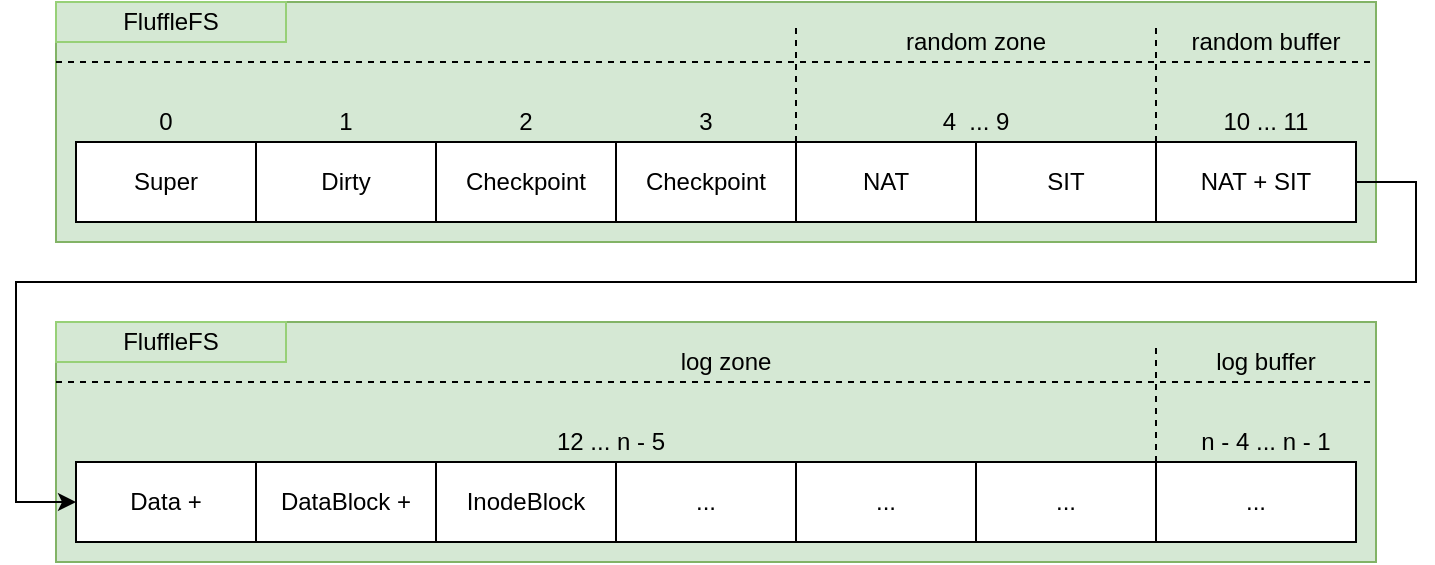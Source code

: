 <mxfile version="20.0.1" type="device"><diagram id="KccikMxwdwWxa0a3TGV7" name="Page-1"><mxGraphModel dx="935" dy="482" grid="1" gridSize="10" guides="1" tooltips="1" connect="1" arrows="1" fold="1" page="1" pageScale="1" pageWidth="850" pageHeight="1100" math="0" shadow="0"><root><mxCell id="0"/><mxCell id="1" parent="0"/><mxCell id="22Cx5AgFyQwF5HAPyph6-3" value="" style="rounded=0;whiteSpace=wrap;html=1;fillColor=#d5e8d4;strokeColor=#82b366;" parent="1" vertex="1"><mxGeometry x="80" y="270" width="660" height="120" as="geometry"/></mxCell><mxCell id="22Cx5AgFyQwF5HAPyph6-1" value="Checkpoint" style="rounded=0;whiteSpace=wrap;html=1;" parent="1" vertex="1"><mxGeometry x="360" y="340" width="90" height="40" as="geometry"/></mxCell><mxCell id="22Cx5AgFyQwF5HAPyph6-5" value="FluffleFS" style="text;html=1;fillColor=none;align=center;verticalAlign=middle;whiteSpace=wrap;rounded=0;strokeColor=#97D077;" parent="1" vertex="1"><mxGeometry x="80" y="270" width="115" height="20" as="geometry"/></mxCell><mxCell id="22Cx5AgFyQwF5HAPyph6-31" value="&lt;div&gt;Dirty&lt;/div&gt;" style="rounded=0;whiteSpace=wrap;html=1;" parent="1" vertex="1"><mxGeometry x="180" y="340" width="90" height="40" as="geometry"/></mxCell><mxCell id="22Cx5AgFyQwF5HAPyph6-73" value="" style="endArrow=none;dashed=1;html=1;rounded=0;entryX=1;entryY=1;entryDx=0;entryDy=0;" parent="1" target="xGv9lqLtM6ohsQqqjF4z-9" edge="1"><mxGeometry width="50" height="50" relative="1" as="geometry"><mxPoint x="80" y="300" as="sourcePoint"/><mxPoint x="720" y="300" as="targetPoint"/></mxGeometry></mxCell><mxCell id="22Cx5AgFyQwF5HAPyph6-74" value="" style="endArrow=none;dashed=1;html=1;rounded=0;exitX=0;exitY=0;exitDx=0;exitDy=0;entryX=0;entryY=0;entryDx=0;entryDy=0;" parent="1" source="xGv9lqLtM6ohsQqqjF4z-10" target="22Cx5AgFyQwF5HAPyph6-75" edge="1"><mxGeometry width="50" height="50" relative="1" as="geometry"><mxPoint x="449.43" y="330" as="sourcePoint"/><mxPoint x="449" y="300" as="targetPoint"/><Array as="points"><mxPoint x="450" y="320"/></Array></mxGeometry></mxCell><mxCell id="22Cx5AgFyQwF5HAPyph6-75" value="random zone" style="text;html=1;strokeColor=none;fillColor=none;align=center;verticalAlign=middle;whiteSpace=wrap;rounded=0;" parent="1" vertex="1"><mxGeometry x="450" y="280" width="180" height="20" as="geometry"/></mxCell><mxCell id="xGv9lqLtM6ohsQqqjF4z-1" value="Checkpoint" style="rounded=0;whiteSpace=wrap;html=1;" parent="1" vertex="1"><mxGeometry x="270" y="340" width="90" height="40" as="geometry"/></mxCell><mxCell id="xGv9lqLtM6ohsQqqjF4z-2" value="Super" style="rounded=0;whiteSpace=wrap;html=1;" parent="1" vertex="1"><mxGeometry x="90" y="340" width="90" height="40" as="geometry"/></mxCell><mxCell id="xGv9lqLtM6ohsQqqjF4z-4" value="0" style="text;html=1;strokeColor=none;fillColor=none;align=center;verticalAlign=middle;whiteSpace=wrap;rounded=0;" parent="1" vertex="1"><mxGeometry x="95" y="320" width="80" height="20" as="geometry"/></mxCell><mxCell id="xGv9lqLtM6ohsQqqjF4z-5" value="1" style="text;html=1;strokeColor=none;fillColor=none;align=center;verticalAlign=middle;whiteSpace=wrap;rounded=0;" parent="1" vertex="1"><mxGeometry x="185" y="320" width="80" height="20" as="geometry"/></mxCell><mxCell id="xGv9lqLtM6ohsQqqjF4z-6" value="2" style="text;html=1;strokeColor=none;fillColor=none;align=center;verticalAlign=middle;whiteSpace=wrap;rounded=0;" parent="1" vertex="1"><mxGeometry x="275" y="320" width="80" height="20" as="geometry"/></mxCell><mxCell id="xGv9lqLtM6ohsQqqjF4z-7" value="3" style="text;html=1;strokeColor=none;fillColor=none;align=center;verticalAlign=middle;whiteSpace=wrap;rounded=0;" parent="1" vertex="1"><mxGeometry x="365" y="320" width="80" height="20" as="geometry"/></mxCell><mxCell id="xGv9lqLtM6ohsQqqjF4z-8" value="" style="endArrow=none;dashed=1;html=1;rounded=0;entryX=0;entryY=0;entryDx=0;entryDy=0;exitX=1;exitY=0;exitDx=0;exitDy=0;" parent="1" source="xGv9lqLtM6ohsQqqjF4z-11" target="xGv9lqLtM6ohsQqqjF4z-9" edge="1"><mxGeometry width="50" height="50" relative="1" as="geometry"><mxPoint x="640.43" y="330" as="sourcePoint"/><mxPoint x="640" y="300" as="targetPoint"/><Array as="points"><mxPoint x="630" y="320"/></Array></mxGeometry></mxCell><mxCell id="xGv9lqLtM6ohsQqqjF4z-9" value="random buffer" style="text;html=1;strokeColor=none;fillColor=none;align=center;verticalAlign=middle;whiteSpace=wrap;rounded=0;" parent="1" vertex="1"><mxGeometry x="630" y="280" width="110" height="20" as="geometry"/></mxCell><mxCell id="xGv9lqLtM6ohsQqqjF4z-10" value="NAT" style="rounded=0;whiteSpace=wrap;html=1;" parent="1" vertex="1"><mxGeometry x="450" y="340" width="90" height="40" as="geometry"/></mxCell><mxCell id="xGv9lqLtM6ohsQqqjF4z-11" value="SIT" style="rounded=0;whiteSpace=wrap;html=1;" parent="1" vertex="1"><mxGeometry x="540" y="340" width="90" height="40" as="geometry"/></mxCell><mxCell id="xGv9lqLtM6ohsQqqjF4z-13" value="NAT + SIT" style="rounded=0;whiteSpace=wrap;html=1;" parent="1" vertex="1"><mxGeometry x="630" y="340" width="100" height="40" as="geometry"/></mxCell><mxCell id="xGv9lqLtM6ohsQqqjF4z-14" value="4&amp;nbsp; ... 9" style="text;html=1;strokeColor=none;fillColor=none;align=center;verticalAlign=middle;whiteSpace=wrap;rounded=0;" parent="1" vertex="1"><mxGeometry x="460" y="320" width="160" height="20" as="geometry"/></mxCell><mxCell id="xGv9lqLtM6ohsQqqjF4z-15" value="10 ... 11" style="text;html=1;strokeColor=none;fillColor=none;align=center;verticalAlign=middle;whiteSpace=wrap;rounded=0;" parent="1" vertex="1"><mxGeometry x="640" y="320" width="90" height="20" as="geometry"/></mxCell><mxCell id="74v_LN4KxI65TxnsjJL2-1" value="" style="rounded=0;whiteSpace=wrap;html=1;fillColor=#d5e8d4;strokeColor=#82b366;" vertex="1" parent="1"><mxGeometry x="80" y="430" width="660" height="120" as="geometry"/></mxCell><mxCell id="74v_LN4KxI65TxnsjJL2-2" value="..." style="rounded=0;whiteSpace=wrap;html=1;" vertex="1" parent="1"><mxGeometry x="360" y="500" width="90" height="40" as="geometry"/></mxCell><mxCell id="74v_LN4KxI65TxnsjJL2-3" value="FluffleFS" style="text;html=1;fillColor=none;align=center;verticalAlign=middle;whiteSpace=wrap;rounded=0;strokeColor=#97D077;" vertex="1" parent="1"><mxGeometry x="80" y="430" width="115" height="20" as="geometry"/></mxCell><mxCell id="74v_LN4KxI65TxnsjJL2-4" value="DataBlock +" style="rounded=0;whiteSpace=wrap;html=1;" vertex="1" parent="1"><mxGeometry x="180" y="500" width="90" height="40" as="geometry"/></mxCell><mxCell id="74v_LN4KxI65TxnsjJL2-5" value="" style="endArrow=none;dashed=1;html=1;rounded=0;entryX=1;entryY=1;entryDx=0;entryDy=0;" edge="1" parent="1" target="74v_LN4KxI65TxnsjJL2-11"><mxGeometry width="50" height="50" relative="1" as="geometry"><mxPoint x="80" y="460" as="sourcePoint"/><mxPoint x="720" y="460" as="targetPoint"/></mxGeometry></mxCell><mxCell id="74v_LN4KxI65TxnsjJL2-6" value="log zone" style="text;html=1;strokeColor=none;fillColor=none;align=center;verticalAlign=middle;whiteSpace=wrap;rounded=0;" vertex="1" parent="1"><mxGeometry x="200" y="440" width="430" height="20" as="geometry"/></mxCell><mxCell id="74v_LN4KxI65TxnsjJL2-7" value="InodeBlock" style="rounded=0;whiteSpace=wrap;html=1;" vertex="1" parent="1"><mxGeometry x="270" y="500" width="90" height="40" as="geometry"/></mxCell><mxCell id="74v_LN4KxI65TxnsjJL2-8" value="&lt;div&gt;Data + &lt;br&gt;&lt;/div&gt;" style="rounded=0;whiteSpace=wrap;html=1;" vertex="1" parent="1"><mxGeometry x="90" y="500" width="90" height="40" as="geometry"/></mxCell><mxCell id="74v_LN4KxI65TxnsjJL2-9" value="12 ... n - 5" style="text;html=1;strokeColor=none;fillColor=none;align=center;verticalAlign=middle;whiteSpace=wrap;rounded=0;" vertex="1" parent="1"><mxGeometry x="95" y="480" width="525" height="20" as="geometry"/></mxCell><mxCell id="74v_LN4KxI65TxnsjJL2-10" value="" style="endArrow=none;dashed=1;html=1;rounded=0;entryX=0;entryY=0;entryDx=0;entryDy=0;exitX=1;exitY=0;exitDx=0;exitDy=0;" edge="1" parent="1" source="74v_LN4KxI65TxnsjJL2-13" target="74v_LN4KxI65TxnsjJL2-11"><mxGeometry width="50" height="50" relative="1" as="geometry"><mxPoint x="640.43" y="490" as="sourcePoint"/><mxPoint x="640" y="460" as="targetPoint"/><Array as="points"><mxPoint x="630" y="480"/></Array></mxGeometry></mxCell><mxCell id="74v_LN4KxI65TxnsjJL2-11" value="&lt;div&gt;log buffer&lt;/div&gt;" style="text;html=1;strokeColor=none;fillColor=none;align=center;verticalAlign=middle;whiteSpace=wrap;rounded=0;" vertex="1" parent="1"><mxGeometry x="630" y="440" width="110" height="20" as="geometry"/></mxCell><mxCell id="74v_LN4KxI65TxnsjJL2-12" value="..." style="rounded=0;whiteSpace=wrap;html=1;" vertex="1" parent="1"><mxGeometry x="450" y="500" width="90" height="40" as="geometry"/></mxCell><mxCell id="74v_LN4KxI65TxnsjJL2-13" value="..." style="rounded=0;whiteSpace=wrap;html=1;" vertex="1" parent="1"><mxGeometry x="540" y="500" width="90" height="40" as="geometry"/></mxCell><mxCell id="74v_LN4KxI65TxnsjJL2-14" value="..." style="rounded=0;whiteSpace=wrap;html=1;" vertex="1" parent="1"><mxGeometry x="630" y="500" width="100" height="40" as="geometry"/></mxCell><mxCell id="74v_LN4KxI65TxnsjJL2-15" value="n - 4 ... n - 1" style="text;html=1;strokeColor=none;fillColor=none;align=center;verticalAlign=middle;whiteSpace=wrap;rounded=0;" vertex="1" parent="1"><mxGeometry x="640" y="480" width="90" height="20" as="geometry"/></mxCell><mxCell id="74v_LN4KxI65TxnsjJL2-16" value="" style="endArrow=classic;html=1;rounded=0;exitX=1;exitY=0.5;exitDx=0;exitDy=0;entryX=0;entryY=0.5;entryDx=0;entryDy=0;" edge="1" parent="1" source="xGv9lqLtM6ohsQqqjF4z-13" target="74v_LN4KxI65TxnsjJL2-8"><mxGeometry width="50" height="50" relative="1" as="geometry"><mxPoint x="780" y="410" as="sourcePoint"/><mxPoint x="830" y="360" as="targetPoint"/><Array as="points"><mxPoint x="760" y="360"/><mxPoint x="760" y="410"/><mxPoint x="60" y="410"/><mxPoint x="60" y="520"/></Array></mxGeometry></mxCell></root></mxGraphModel></diagram></mxfile>